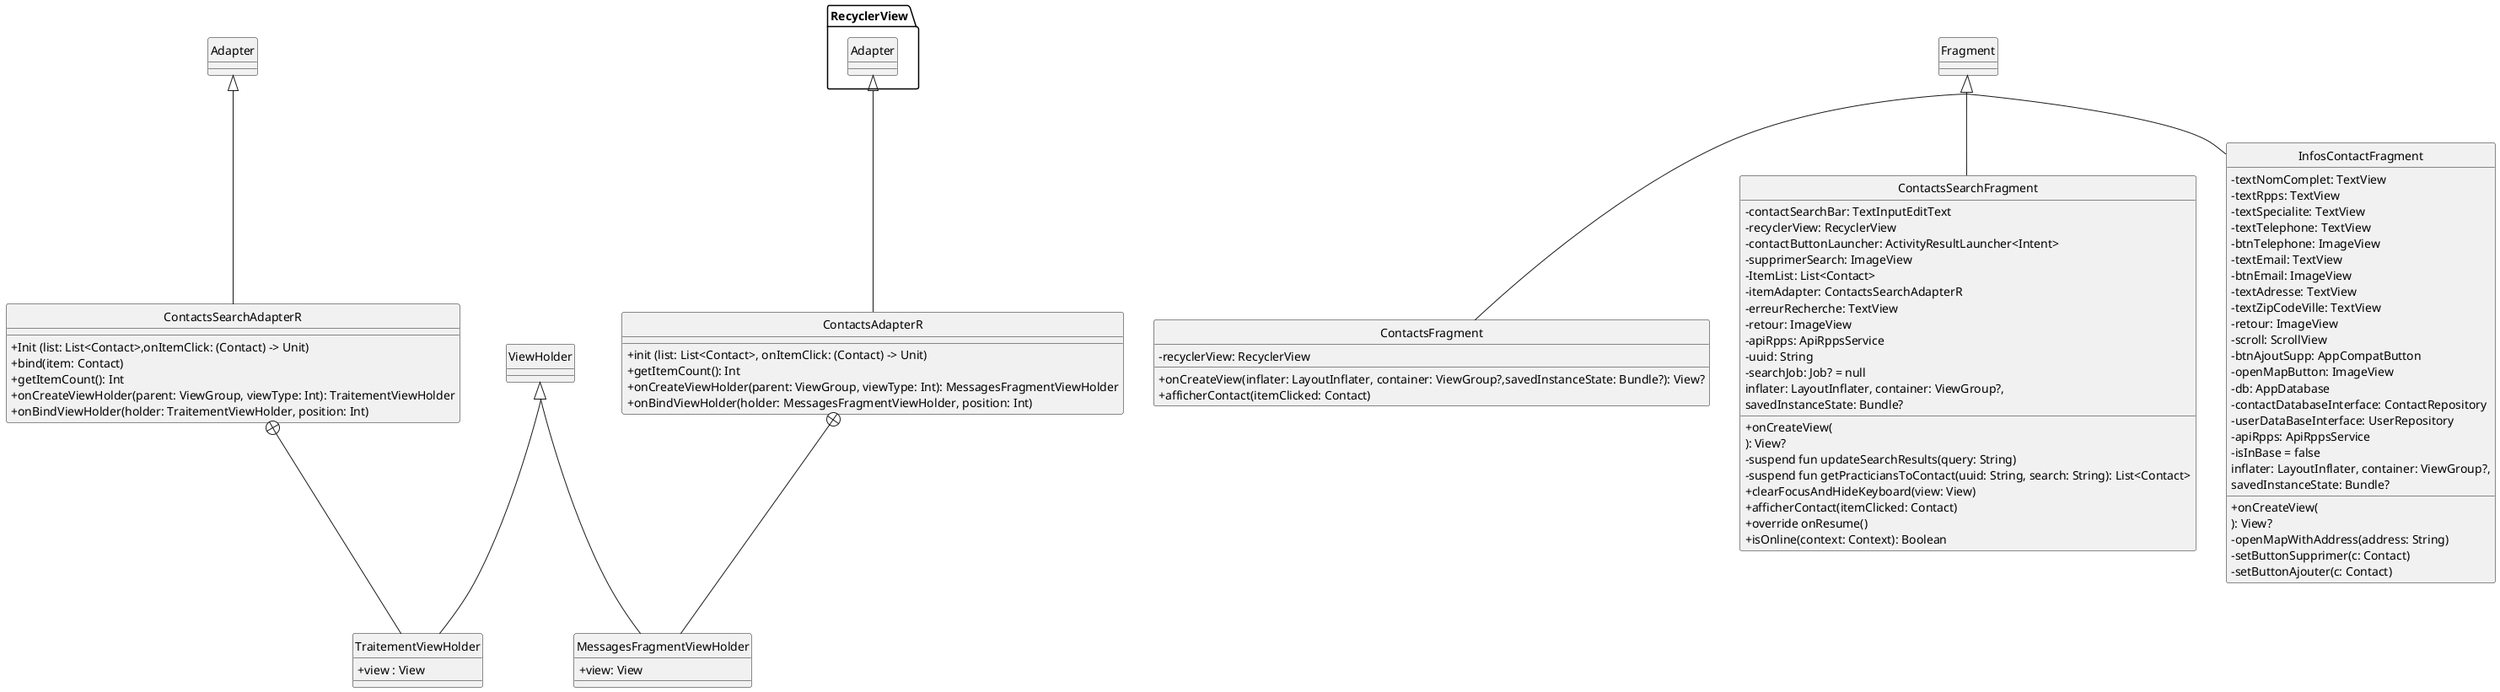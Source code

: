 @startuml

hide circle
skinparam monochrome true
skinparam classAttributeIconSize 0
skinparam backgroundcolor white
skinparam groupInheritance 2

class ContactsAdapterR extends RecyclerView.Adapter {
    +init (list: List<Contact>, onItemClick: (Contact) -> Unit)
    + getItemCount(): Int
    + onCreateViewHolder(parent: ViewGroup, viewType: Int): MessagesFragmentViewHolder
    + onBindViewHolder(holder: MessagesFragmentViewHolder, position: Int)

}

class MessagesFragmentViewHolder extends ViewHolder {
    + view: View
}

class ContactsFragment extends Fragment {
    - recyclerView: RecyclerView
    + onCreateView(inflater: LayoutInflater, container: ViewGroup?,savedInstanceState: Bundle?): View?
    + afficherContact(itemClicked: Contact)

}

class ContactsSearchAdapterR extends Adapter {
    + Init (list: List<Contact>,onItemClick: (Contact) -> Unit)
    + bind(item: Contact)
    + getItemCount(): Int
    + onCreateViewHolder(parent: ViewGroup, viewType: Int): TraitementViewHolder
    + onBindViewHolder(holder: TraitementViewHolder, position: Int)
    }

class TraitementViewHolder extends ViewHolder {
    + view : View
}

class ContactsSearchFragment extends Fragment {
    - contactSearchBar: TextInputEditText
    - recyclerView: RecyclerView
    - contactButtonLauncher: ActivityResultLauncher<Intent>
    - supprimerSearch: ImageView
    - ItemList: List<Contact>
    - itemAdapter: ContactsSearchAdapterR
    - erreurRecherche: TextView
    - retour: ImageView
    - apiRpps: ApiRppsService
    - uuid: String
    - searchJob: Job? = null
    + onCreateView(
              inflater: LayoutInflater, container: ViewGroup?,
              savedInstanceState: Bundle?
          ): View?
    - suspend fun updateSearchResults(query: String)
    - suspend fun getPracticiansToContact(uuid: String, search: String): List<Contact>
    + clearFocusAndHideKeyboard(view: View)
    + afficherContact(itemClicked: Contact)
    + override onResume()
    + isOnline(context: Context): Boolean
}

class InfosContactFragment extends Fragment {
    - textNomComplet: TextView
    - textRpps: TextView
    - textSpecialite: TextView
    - textTelephone: TextView
    - btnTelephone: ImageView
    - textEmail: TextView
    - btnEmail: ImageView
    - textAdresse: TextView
    - textZipCodeVille: TextView
    - retour: ImageView
    - scroll: ScrollView
    - btnAjoutSupp: AppCompatButton
    - openMapButton: ImageView
    - db: AppDatabase
    - contactDatabaseInterface: ContactRepository
    - userDataBaseInterface: UserRepository
    - apiRpps: ApiRppsService
    - isInBase = false
    + onCreateView(
              inflater: LayoutInflater, container: ViewGroup?,
              savedInstanceState: Bundle?
          ): View?
    - openMapWithAddress(address: String)
    - setButtonSupprimer(c: Contact)
    - setButtonAjouter(c: Contact)
}

ContactsAdapterR +-- MessagesFragmentViewHolder
ContactsSearchAdapterR +-- TraitementViewHolder


@enduml